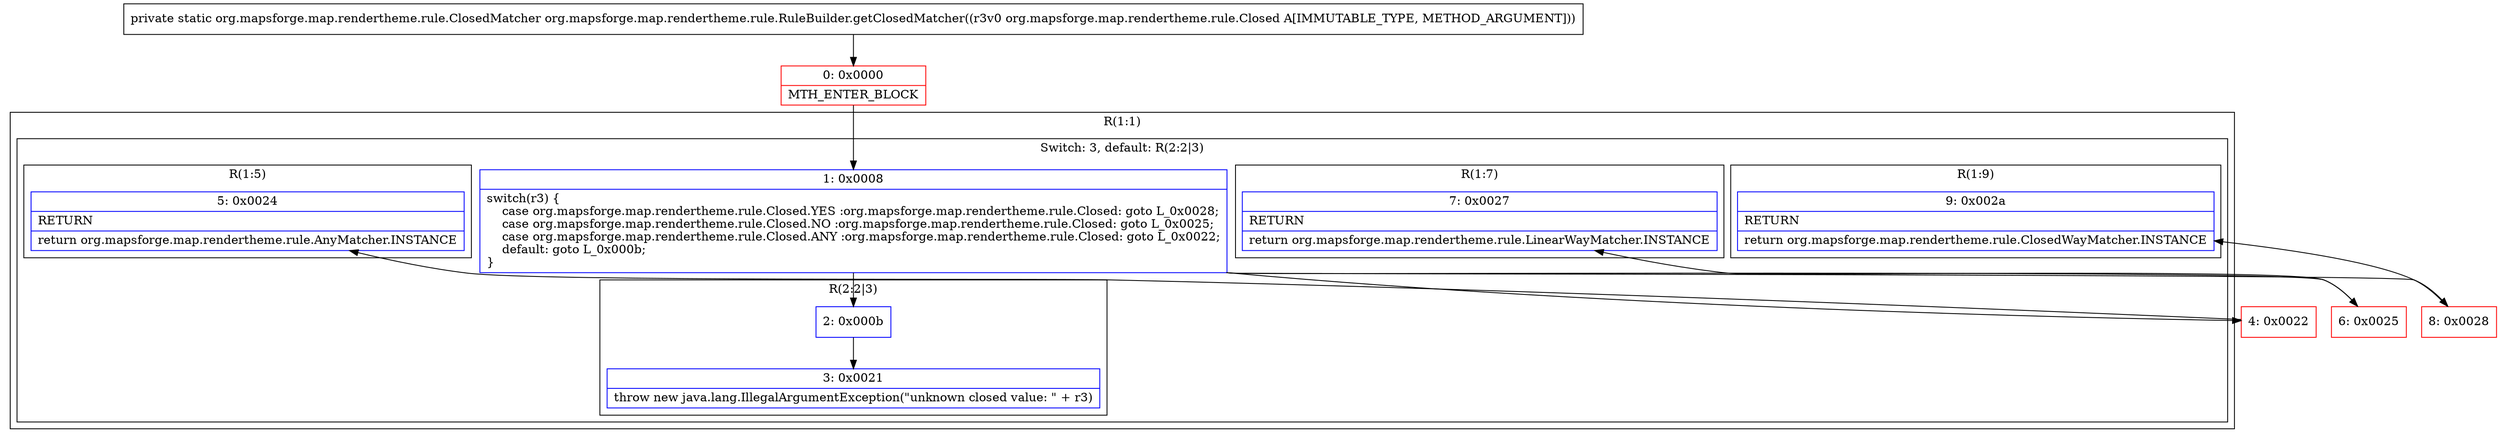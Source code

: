 digraph "CFG fororg.mapsforge.map.rendertheme.rule.RuleBuilder.getClosedMatcher(Lorg\/mapsforge\/map\/rendertheme\/rule\/Closed;)Lorg\/mapsforge\/map\/rendertheme\/rule\/ClosedMatcher;" {
subgraph cluster_Region_1823609636 {
label = "R(1:1)";
node [shape=record,color=blue];
subgraph cluster_SwitchRegion_1024155023 {
label = "Switch: 3, default: R(2:2|3)";
node [shape=record,color=blue];
Node_1 [shape=record,label="{1\:\ 0x0008|switch(r3) \{\l    case org.mapsforge.map.rendertheme.rule.Closed.YES :org.mapsforge.map.rendertheme.rule.Closed: goto L_0x0028;\l    case org.mapsforge.map.rendertheme.rule.Closed.NO :org.mapsforge.map.rendertheme.rule.Closed: goto L_0x0025;\l    case org.mapsforge.map.rendertheme.rule.Closed.ANY :org.mapsforge.map.rendertheme.rule.Closed: goto L_0x0022;\l    default: goto L_0x000b;\l\}\l}"];
subgraph cluster_Region_478433780 {
label = "R(1:9)";
node [shape=record,color=blue];
Node_9 [shape=record,label="{9\:\ 0x002a|RETURN\l|return org.mapsforge.map.rendertheme.rule.ClosedWayMatcher.INSTANCE\l}"];
}
subgraph cluster_Region_1328012334 {
label = "R(1:7)";
node [shape=record,color=blue];
Node_7 [shape=record,label="{7\:\ 0x0027|RETURN\l|return org.mapsforge.map.rendertheme.rule.LinearWayMatcher.INSTANCE\l}"];
}
subgraph cluster_Region_871423453 {
label = "R(1:5)";
node [shape=record,color=blue];
Node_5 [shape=record,label="{5\:\ 0x0024|RETURN\l|return org.mapsforge.map.rendertheme.rule.AnyMatcher.INSTANCE\l}"];
}
subgraph cluster_Region_1425021193 {
label = "R(2:2|3)";
node [shape=record,color=blue];
Node_2 [shape=record,label="{2\:\ 0x000b}"];
Node_3 [shape=record,label="{3\:\ 0x0021|throw new java.lang.IllegalArgumentException(\"unknown closed value: \" + r3)\l}"];
}
}
}
Node_0 [shape=record,color=red,label="{0\:\ 0x0000|MTH_ENTER_BLOCK\l}"];
Node_4 [shape=record,color=red,label="{4\:\ 0x0022}"];
Node_6 [shape=record,color=red,label="{6\:\ 0x0025}"];
Node_8 [shape=record,color=red,label="{8\:\ 0x0028}"];
MethodNode[shape=record,label="{private static org.mapsforge.map.rendertheme.rule.ClosedMatcher org.mapsforge.map.rendertheme.rule.RuleBuilder.getClosedMatcher((r3v0 org.mapsforge.map.rendertheme.rule.Closed A[IMMUTABLE_TYPE, METHOD_ARGUMENT])) }"];
MethodNode -> Node_0;
Node_1 -> Node_2;
Node_1 -> Node_4;
Node_1 -> Node_6;
Node_1 -> Node_8;
Node_2 -> Node_3;
Node_0 -> Node_1;
Node_4 -> Node_5;
Node_6 -> Node_7;
Node_8 -> Node_9;
}

